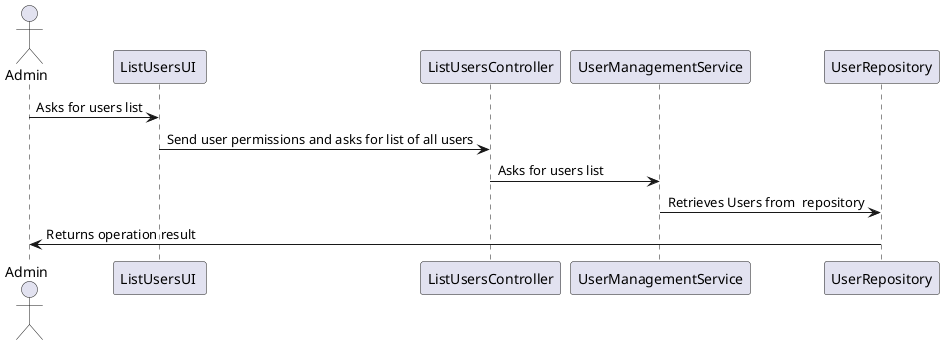 @startuml
skinparam linetype ortho
skinparam package {
  BackgroundColor #AED6F1
  BorderColor Black
}

actor "Admin" as CRM
participant "ListUsersUI " as UI
participant "ListUsersController" as Controller
participant "UserManagementService" as Service
participant "UserRepository" as registry


    CRM -> UI : Asks for users list
    UI -> Controller : Send user permissions and asks for list of all users
    Controller -> Service :  Asks for users list
    Service -> registry : Retrieves Users from  repository
    registry -> CRM :  Returns operation result

@enduml
